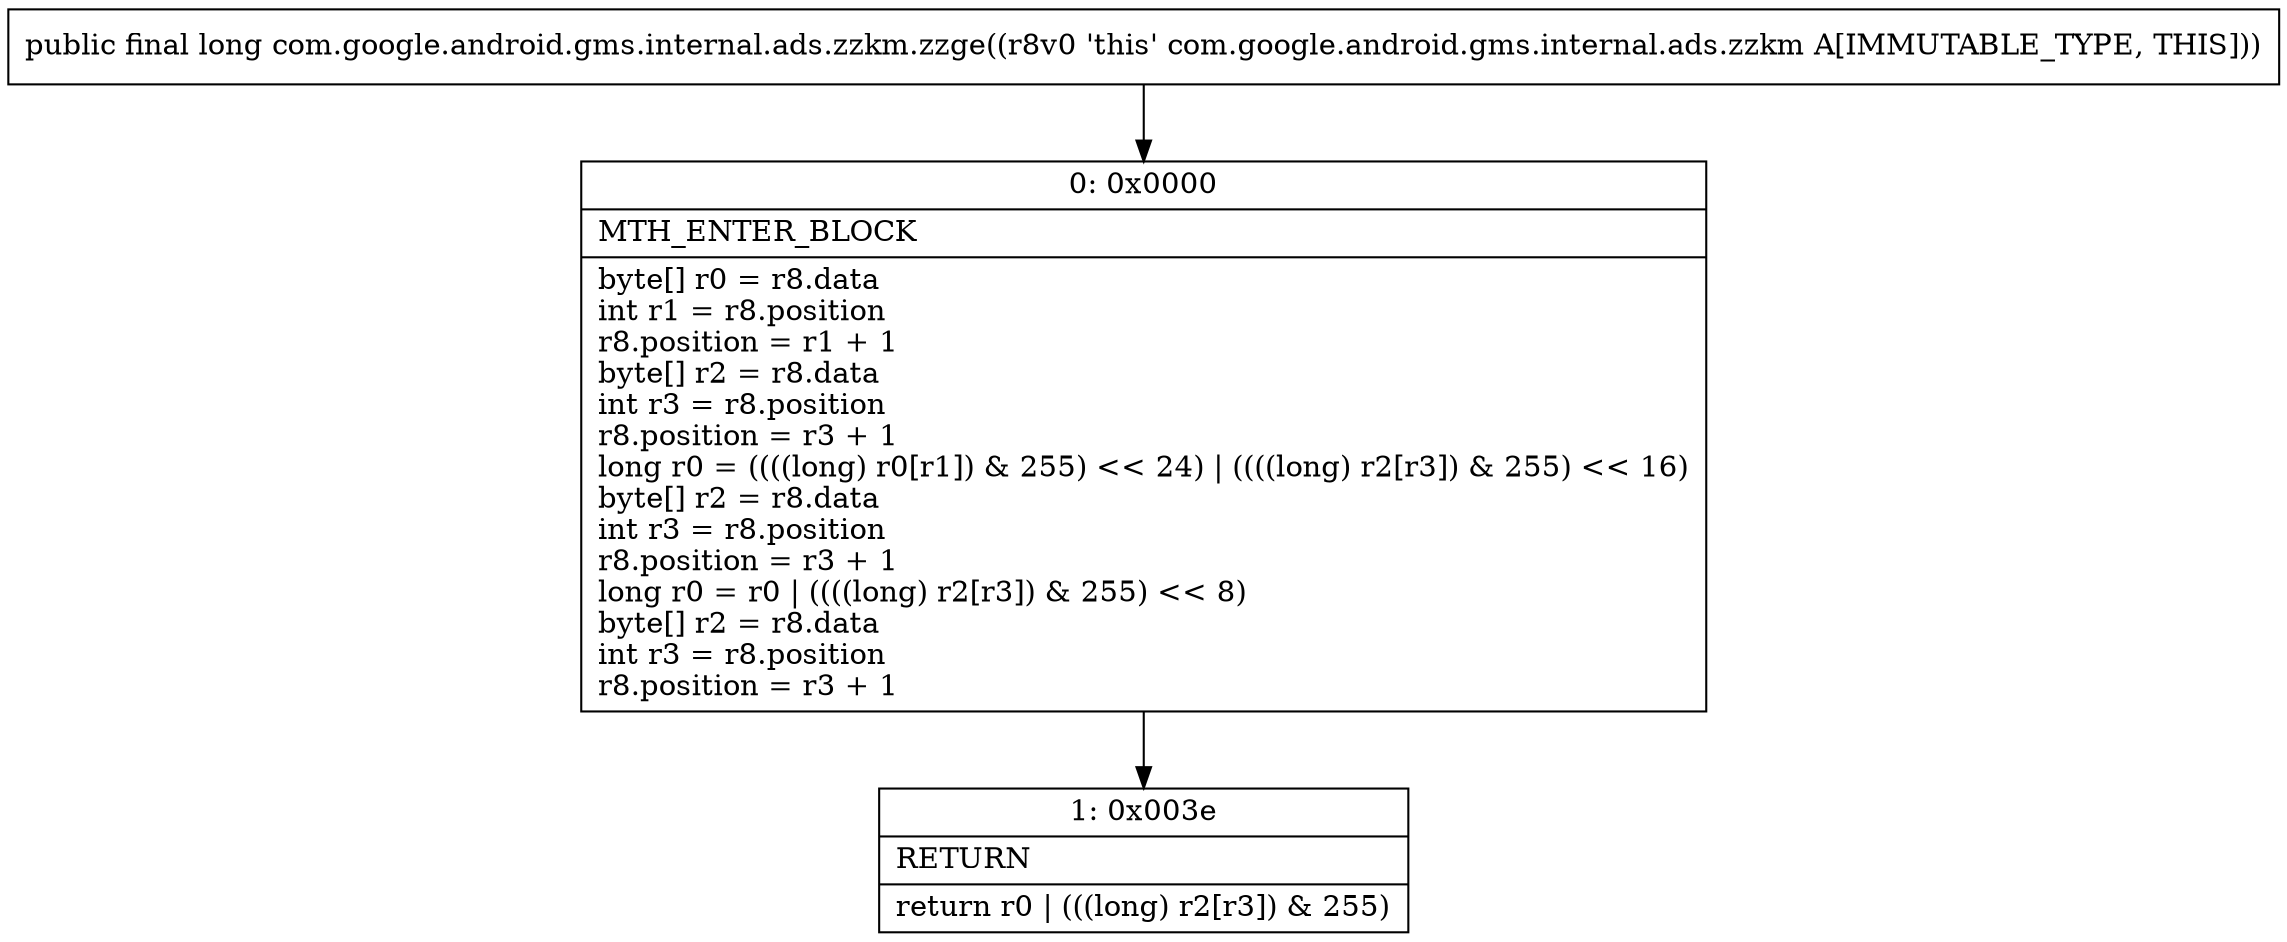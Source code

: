 digraph "CFG forcom.google.android.gms.internal.ads.zzkm.zzge()J" {
Node_0 [shape=record,label="{0\:\ 0x0000|MTH_ENTER_BLOCK\l|byte[] r0 = r8.data\lint r1 = r8.position\lr8.position = r1 + 1\lbyte[] r2 = r8.data\lint r3 = r8.position\lr8.position = r3 + 1\llong r0 = ((((long) r0[r1]) & 255) \<\< 24) \| ((((long) r2[r3]) & 255) \<\< 16)\lbyte[] r2 = r8.data\lint r3 = r8.position\lr8.position = r3 + 1\llong r0 = r0 \| ((((long) r2[r3]) & 255) \<\< 8)\lbyte[] r2 = r8.data\lint r3 = r8.position\lr8.position = r3 + 1\l}"];
Node_1 [shape=record,label="{1\:\ 0x003e|RETURN\l|return r0 \| (((long) r2[r3]) & 255)\l}"];
MethodNode[shape=record,label="{public final long com.google.android.gms.internal.ads.zzkm.zzge((r8v0 'this' com.google.android.gms.internal.ads.zzkm A[IMMUTABLE_TYPE, THIS])) }"];
MethodNode -> Node_0;
Node_0 -> Node_1;
}

